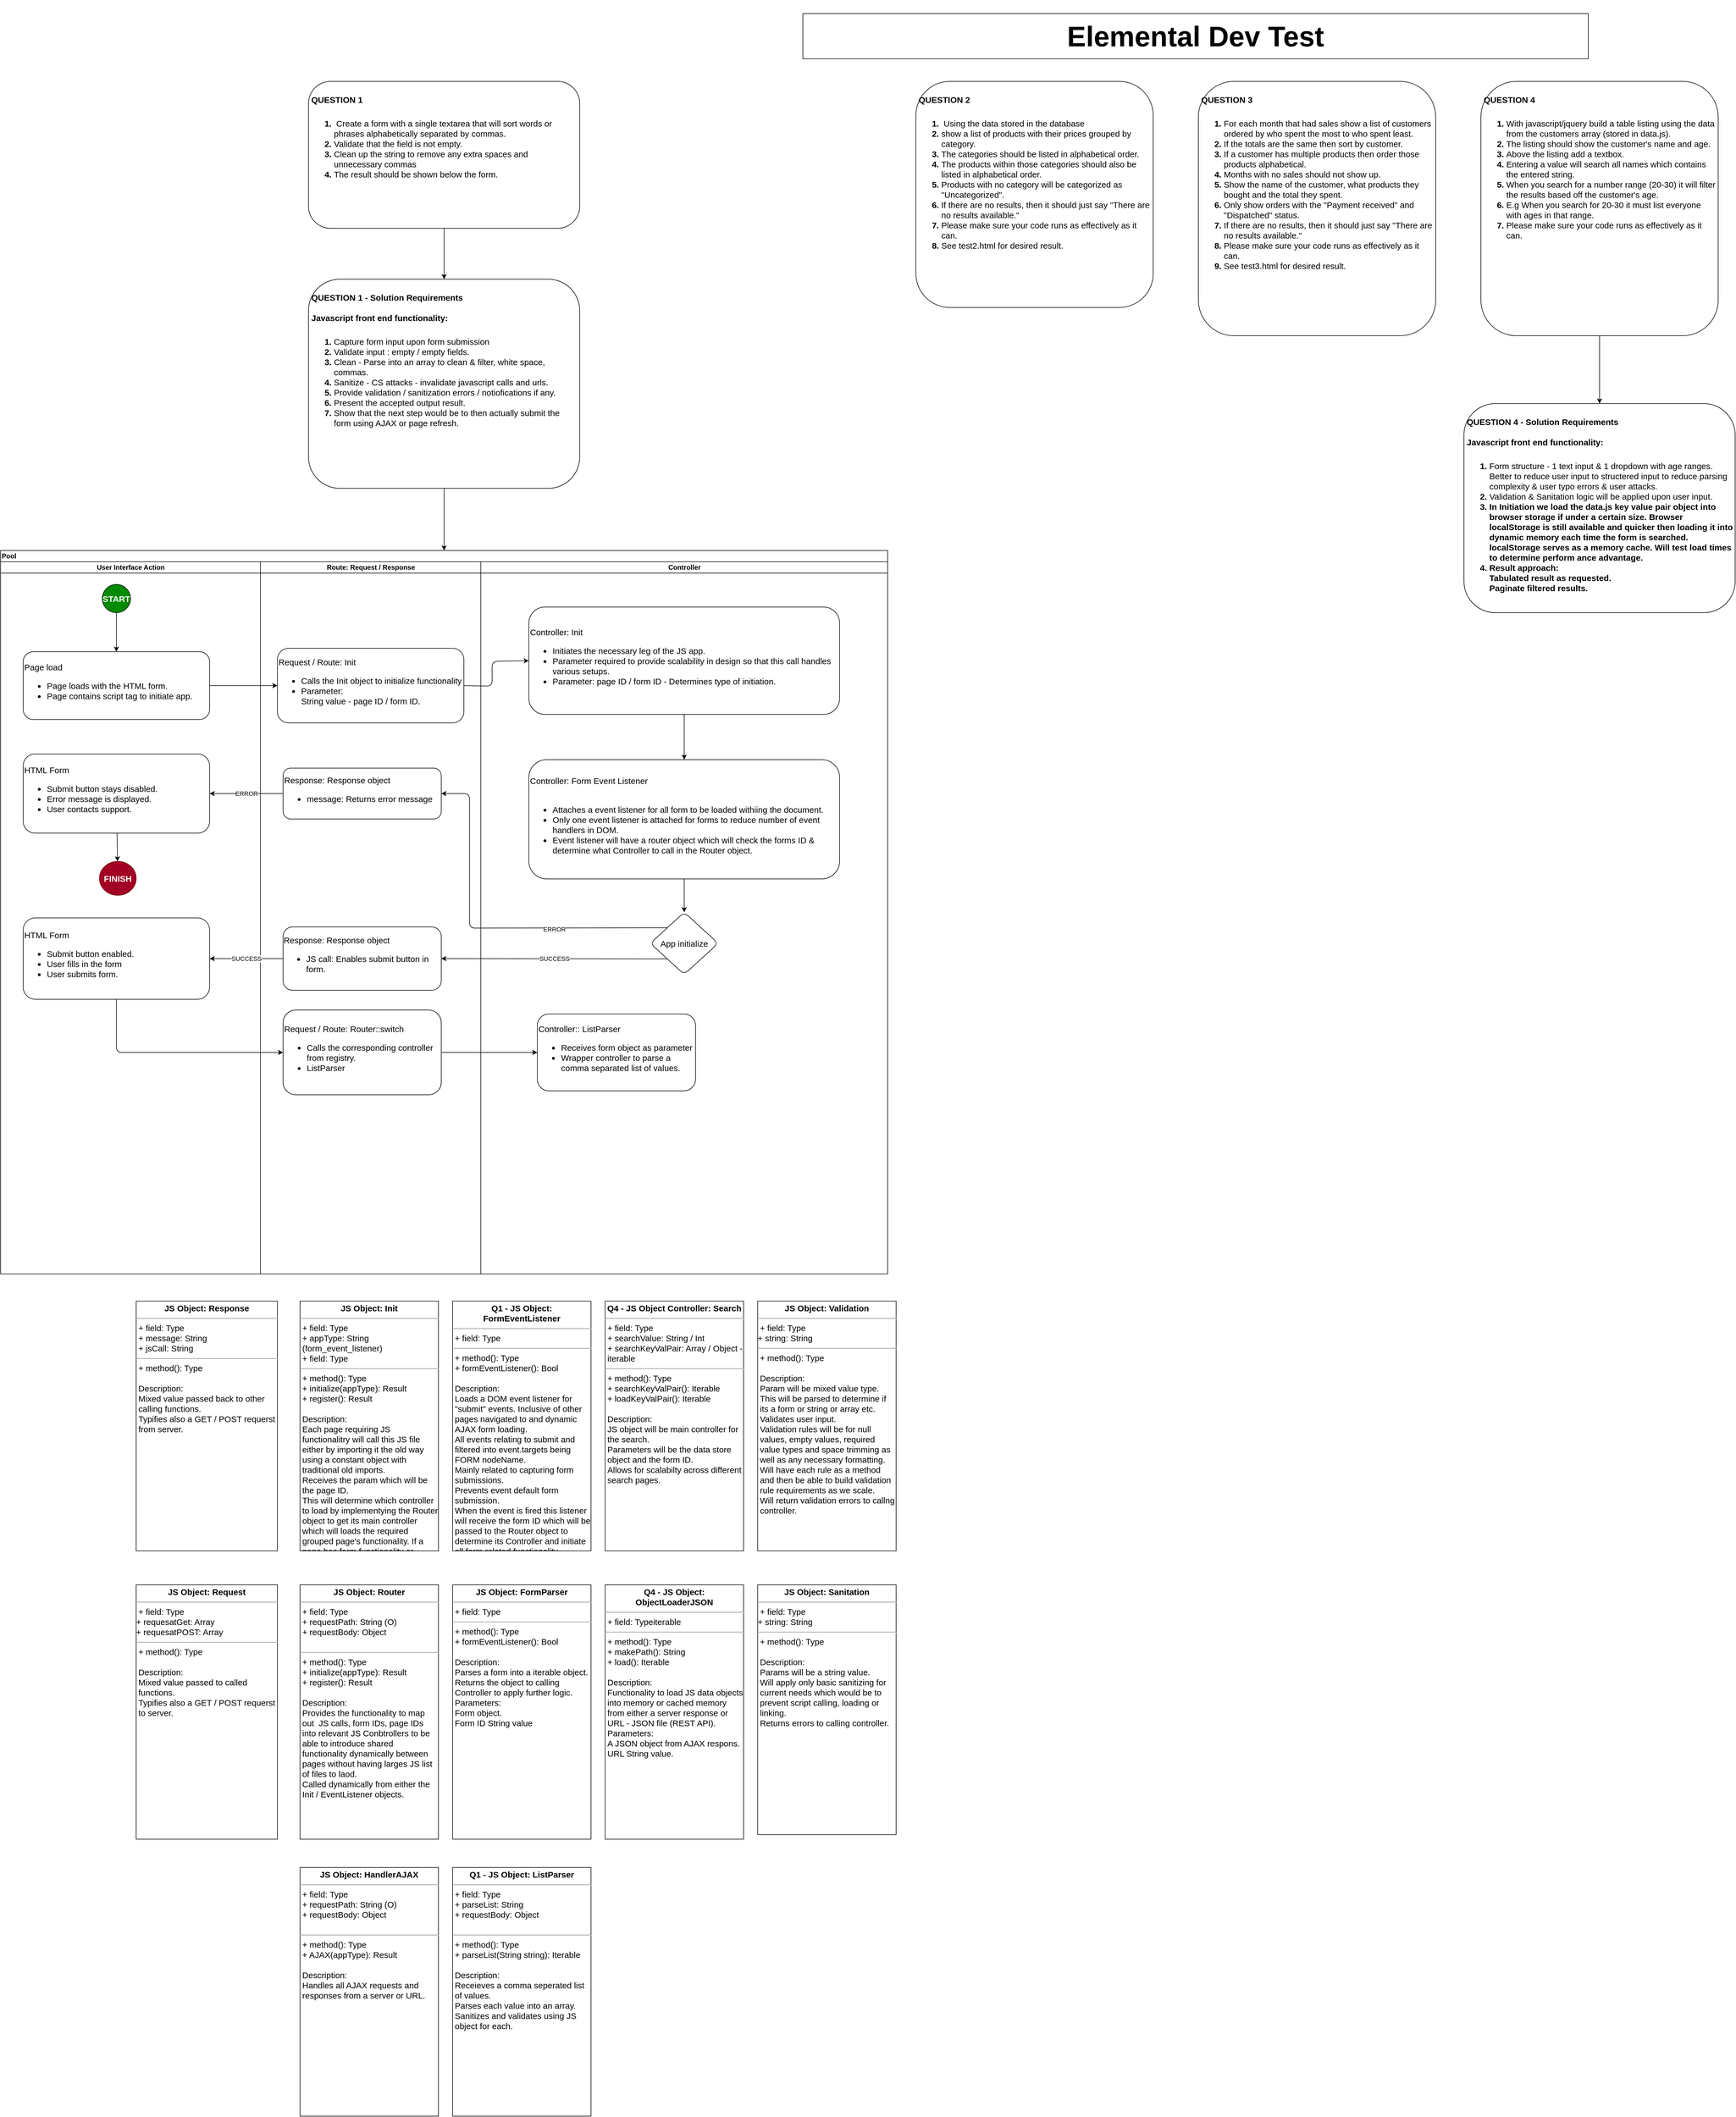 <mxfile>
    <diagram id="UN2sgL8hX5gglXzgyNVK" name="Page-1">
        <mxGraphModel dx="3354" dy="835" grid="1" gridSize="10" guides="1" tooltips="1" connect="1" arrows="1" fold="1" page="1" pageScale="1" pageWidth="827" pageHeight="1169" math="0" shadow="0">
            <root>
                <mxCell id="0"/>
                <mxCell id="1" parent="0"/>
                <mxCell id="2" value="&lt;h1&gt;Elemental Dev Test&lt;/h1&gt;" style="text;html=1;strokeColor=default;fillColor=none;align=center;verticalAlign=middle;whiteSpace=wrap;rounded=0;fontStyle=1;fontSize=25;" parent="1" vertex="1">
                    <mxGeometry x="320" y="40" width="1390" height="80" as="geometry"/>
                </mxCell>
                <mxCell id="13" value="" style="edgeStyle=none;html=1;fontSize=15;strokeColor=default;" parent="1" source="3" target="12" edge="1">
                    <mxGeometry relative="1" as="geometry"/>
                </mxCell>
                <mxCell id="3" value="&lt;h1 style=&quot;&quot;&gt;&lt;font style=&quot;font-size: 15px;&quot;&gt;QUESTION 1&lt;/font&gt;&lt;/h1&gt;&lt;h1 style=&quot;&quot;&gt;&lt;ol style=&quot;font-size: 15px;&quot;&gt;&lt;li&gt;&lt;font style=&quot;font-size: 15px; font-weight: normal;&quot;&gt;&amp;nbsp;Create a form with a single textarea that will sort words or phrases alphabetically separated by commas.&lt;/font&gt;&lt;/li&gt;&lt;li&gt;&lt;span style=&quot;font-weight: normal;&quot;&gt;Validate that the field is not empty.&lt;/span&gt;&lt;/li&gt;&lt;li&gt;&lt;span style=&quot;font-weight: normal;&quot;&gt;Clean up the string to remove any extra spaces and unnecessary commas&lt;/span&gt;&lt;/li&gt;&lt;li&gt;&lt;span style=&quot;font-weight: normal;&quot;&gt;The result should be shown below the form.&lt;/span&gt;&lt;/li&gt;&lt;/ol&gt;&lt;/h1&gt;" style="text;html=1;strokeColor=default;fillColor=none;spacing=5;spacingTop=-20;whiteSpace=wrap;overflow=hidden;rounded=1;fontSize=15;fontStyle=1" parent="1" vertex="1">
                    <mxGeometry x="-555" y="160" width="480" height="260" as="geometry"/>
                </mxCell>
                <mxCell id="4" value="&lt;h1 style=&quot;&quot;&gt;&lt;font style=&quot;font-size: 15px;&quot;&gt;QUESTION 2&lt;/font&gt;&lt;/h1&gt;&lt;h1 style=&quot;&quot;&gt;&lt;ol style=&quot;font-size: 15px;&quot;&gt;&lt;li style=&quot;&quot;&gt;&lt;font style=&quot;font-size: 15px; font-weight: normal;&quot;&gt;&amp;nbsp;Using the data stored in the database&lt;/font&gt;&lt;/li&gt;&lt;li style=&quot;&quot;&gt;&lt;font style=&quot;font-size: 15px; font-weight: normal;&quot;&gt;show a list of products with their prices grouped by category.&lt;/font&gt;&lt;/li&gt;&lt;li style=&quot;&quot;&gt;&lt;font style=&quot;font-size: 15px; font-weight: normal;&quot;&gt;The categories should be listed in alphabetical order.&lt;/font&gt;&lt;/li&gt;&lt;li style=&quot;&quot;&gt;&lt;font style=&quot;font-size: 15px; font-weight: normal;&quot;&gt;The products within those categories should also be listed in alphabetical order.&lt;/font&gt;&lt;/li&gt;&lt;li style=&quot;&quot;&gt;&lt;font style=&quot;font-size: 15px; font-weight: normal;&quot;&gt;Products with no category will be categorized as &quot;Uncategorized&quot;.&lt;/font&gt;&lt;/li&gt;&lt;li style=&quot;&quot;&gt;&lt;font style=&quot;font-size: 15px; font-weight: normal;&quot;&gt;If there are no results, then it should just say &quot;There are no results available.&quot;&lt;/font&gt;&lt;/li&gt;&lt;li style=&quot;&quot;&gt;&lt;font style=&quot;font-size: 15px; font-weight: normal;&quot;&gt;Please make sure your code runs as effectively as it can.&lt;/font&gt;&lt;/li&gt;&lt;li style=&quot;&quot;&gt;&lt;span style=&quot;font-weight: normal;&quot;&gt;See test2.html for desired result.&lt;/span&gt;&lt;/li&gt;&lt;/ol&gt;&lt;/h1&gt;" style="text;html=1;strokeColor=default;fillColor=none;spacing=5;spacingTop=-20;whiteSpace=wrap;overflow=hidden;rounded=1;fontSize=15;fontStyle=1" parent="1" vertex="1">
                    <mxGeometry x="520" y="160" width="420" height="400" as="geometry"/>
                </mxCell>
                <mxCell id="6" value="&lt;h1 style=&quot;&quot;&gt;&lt;font style=&quot;font-size: 15px;&quot;&gt;QUESTION 3&lt;/font&gt;&lt;/h1&gt;&lt;h1 style=&quot;&quot;&gt;&lt;ol style=&quot;font-size: 15px;&quot;&gt;&lt;li style=&quot;&quot;&gt;&lt;font style=&quot;font-size: 15px; font-weight: normal;&quot;&gt;For each month that had sales show a list of customers ordered by who spent the most to who spent least.&lt;/font&gt;&lt;/li&gt;&lt;li style=&quot;&quot;&gt;&lt;span style=&quot;font-weight: normal;&quot;&gt;If the totals are the same then sort by customer.&lt;/span&gt;&lt;/li&gt;&lt;li style=&quot;&quot;&gt;&lt;span style=&quot;font-weight: normal; background-color: initial;&quot;&gt;If a customer has multiple products then order those products alphabetical.&lt;/span&gt;&lt;br&gt;&lt;/li&gt;&lt;li style=&quot;&quot;&gt;&lt;font style=&quot;font-size: 15px; font-weight: normal;&quot;&gt;Months with no sales should not show up.&lt;/font&gt;&lt;/li&gt;&lt;li style=&quot;&quot;&gt;&lt;font style=&quot;font-size: 15px; font-weight: normal;&quot;&gt;Show the name of the customer, what products they bought and the total they spent.&lt;/font&gt;&lt;/li&gt;&lt;li style=&quot;&quot;&gt;&lt;font style=&quot;font-size: 15px; font-weight: normal;&quot;&gt;Only show orders with the &quot;Payment received&quot; and &quot;Dispatched&quot; status.&lt;/font&gt;&lt;/li&gt;&lt;li style=&quot;&quot;&gt;&lt;font style=&quot;font-size: 15px; font-weight: normal;&quot;&gt;If there are no results, then it should just say &quot;There are no results available.&quot;&lt;/font&gt;&lt;/li&gt;&lt;li style=&quot;&quot;&gt;&lt;span style=&quot;font-weight: normal;&quot;&gt;&lt;span style=&quot;background-color: initial;&quot;&gt;Please make sure your code runs as effectively as it can.&lt;/span&gt;&lt;br&gt;&lt;/span&gt;&lt;/li&gt;&lt;li style=&quot;&quot;&gt;&lt;span style=&quot;background-color: initial; font-weight: normal;&quot;&gt;See test3.html for desired result.&lt;/span&gt;&lt;br&gt;&lt;/li&gt;&lt;/ol&gt;&lt;/h1&gt;" style="text;html=1;strokeColor=default;fillColor=none;spacing=5;spacingTop=-20;whiteSpace=wrap;overflow=hidden;rounded=1;fontSize=15;fontStyle=1" parent="1" vertex="1">
                    <mxGeometry x="1020" y="160" width="420" height="450" as="geometry"/>
                </mxCell>
                <mxCell id="95" style="edgeStyle=none;html=1;exitX=0.5;exitY=1;exitDx=0;exitDy=0;entryX=0.5;entryY=0;entryDx=0;entryDy=0;" edge="1" parent="1" source="8" target="94">
                    <mxGeometry relative="1" as="geometry"/>
                </mxCell>
                <mxCell id="8" value="&lt;h1 style=&quot;&quot;&gt;&lt;font style=&quot;font-size: 15px;&quot;&gt;QUESTION 4&lt;/font&gt;&lt;/h1&gt;&lt;h1 style=&quot;&quot;&gt;&lt;ol style=&quot;font-size: 15px;&quot;&gt;&lt;li style=&quot;&quot;&gt;&lt;font style=&quot;font-size: 15px; font-weight: normal;&quot;&gt;With javascript/jquery build a table listing using the data from the customers array (stored in data.js).&lt;/font&gt;&lt;/li&gt;&lt;li style=&quot;&quot;&gt;&lt;span style=&quot;font-weight: normal;&quot;&gt;&lt;span style=&quot;background-color: initial;&quot;&gt;The listing should show the customer's name and age.&lt;/span&gt;&lt;br&gt;&lt;/span&gt;&lt;/li&gt;&lt;li style=&quot;&quot;&gt;&lt;font style=&quot;font-size: 15px; font-weight: normal;&quot;&gt;Above the listing add a textbox.&lt;/font&gt;&lt;/li&gt;&lt;li style=&quot;&quot;&gt;&lt;font style=&quot;font-size: 15px; font-weight: normal;&quot;&gt;Entering a value will search all names which contains the entered string.&lt;/font&gt;&lt;/li&gt;&lt;li style=&quot;&quot;&gt;&lt;font style=&quot;font-size: 15px; font-weight: normal;&quot;&gt;When you search for a number range (20-30) it will filter the results based off the customer's age.&lt;/font&gt;&lt;/li&gt;&lt;li style=&quot;&quot;&gt;&lt;font style=&quot;font-size: 15px; font-weight: normal;&quot;&gt;E.g When you search for 20-30 it must list everyone with ages in that range.&lt;/font&gt;&lt;/li&gt;&lt;li style=&quot;&quot;&gt;&lt;font style=&quot;font-size: 15px; font-weight: normal;&quot;&gt;Please make sure your code runs as effectively as it can.&lt;/font&gt;&lt;/li&gt;&lt;/ol&gt;&lt;/h1&gt;" style="text;html=1;strokeColor=default;fillColor=none;spacing=5;spacingTop=-20;whiteSpace=wrap;overflow=hidden;rounded=1;fontSize=15;fontStyle=0" parent="1" vertex="1">
                    <mxGeometry x="1520" y="160" width="420" height="450" as="geometry"/>
                </mxCell>
                <mxCell id="75" style="edgeStyle=none;html=1;exitX=0.5;exitY=1;exitDx=0;exitDy=0;entryX=0.5;entryY=0;entryDx=0;entryDy=0;" parent="1" source="12" target="17" edge="1">
                    <mxGeometry relative="1" as="geometry"/>
                </mxCell>
                <mxCell id="12" value="&lt;h1 style=&quot;&quot;&gt;&lt;font style=&quot;&quot;&gt;&lt;span style=&quot;font-size: 15px;&quot;&gt;QUESTION 1 - Solution Requirements&lt;br&gt;&lt;/span&gt;&lt;/font&gt;&lt;font style=&quot;font-size: 15px;&quot;&gt;Javascript front end functionality:&lt;/font&gt;&lt;/h1&gt;&lt;h1 style=&quot;&quot;&gt;&lt;ol style=&quot;font-size: 15px;&quot;&gt;&lt;li&gt;&lt;font style=&quot;font-size: 15px; font-weight: normal;&quot;&gt;Capture form input upon form submission&lt;/font&gt;&lt;/li&gt;&lt;li style=&quot;font-size: 15px;&quot;&gt;&lt;span style=&quot;font-weight: normal;&quot;&gt;Validate input : empty / empty fields.&lt;br&gt;&lt;/span&gt;&lt;/li&gt;&lt;li style=&quot;font-size: 15px;&quot;&gt;&lt;span style=&quot;font-weight: normal;&quot;&gt;Clean - Parse into an array to clean &amp;amp; filter, white space, commas.&lt;/span&gt;&lt;/li&gt;&lt;li style=&quot;font-size: 15px;&quot;&gt;&lt;span style=&quot;font-weight: normal;&quot;&gt;Sanitize - CS attacks - invalidate javascript calls and urls.&lt;/span&gt;&lt;/li&gt;&lt;li style=&quot;font-size: 15px;&quot;&gt;&lt;span style=&quot;font-weight: normal;&quot;&gt;Provide validation / sanitization errors / notiofications if any.&lt;br&gt;&lt;/span&gt;&lt;/li&gt;&lt;li style=&quot;font-size: 15px;&quot;&gt;&lt;span style=&quot;font-weight: normal;&quot;&gt;Present the accepted output result.&lt;/span&gt;&lt;/li&gt;&lt;li style=&quot;font-size: 15px;&quot;&gt;&lt;span style=&quot;font-weight: normal;&quot;&gt;Show that the next step would be to then actually submit the form using AJAX or page refresh.&lt;/span&gt;&lt;/li&gt;&lt;/ol&gt;&lt;/h1&gt;" style="text;html=1;strokeColor=default;fillColor=none;spacing=5;spacingTop=-20;whiteSpace=wrap;overflow=hidden;rounded=1;fontSize=15;fontStyle=1" parent="1" vertex="1">
                    <mxGeometry x="-555" y="510" width="480" height="370" as="geometry"/>
                </mxCell>
                <mxCell id="17" value="Pool" style="swimlane;childLayout=stackLayout;resizeParent=1;resizeParentMax=0;startSize=20;html=1;align=left;" parent="1" vertex="1">
                    <mxGeometry x="-1100" y="990" width="1570" height="1280" as="geometry"/>
                </mxCell>
                <mxCell id="18" value="User Interface Action" style="swimlane;startSize=20;html=1;" parent="17" vertex="1">
                    <mxGeometry y="20" width="460" height="1260" as="geometry"/>
                </mxCell>
                <mxCell id="14" value="START" style="ellipse;whiteSpace=wrap;html=1;aspect=fixed;fontSize=15;fillColor=#008a00;fontColor=#ffffff;strokeColor=default;fontStyle=1" parent="18" vertex="1">
                    <mxGeometry x="180" y="40" width="50" height="50" as="geometry"/>
                </mxCell>
                <mxCell id="15" value="Page load&lt;br&gt;&lt;ul&gt;&lt;li&gt;Page loads with the HTML form.&lt;/li&gt;&lt;li&gt;Page contains script tag to initiate app.&lt;/li&gt;&lt;/ul&gt;" style="rounded=1;whiteSpace=wrap;html=1;fontSize=15;strokeColor=default;align=left;" parent="18" vertex="1">
                    <mxGeometry x="40" y="159" width="330" height="120" as="geometry"/>
                </mxCell>
                <mxCell id="16" style="edgeStyle=none;html=1;exitX=0.5;exitY=1;exitDx=0;exitDy=0;entryX=0.5;entryY=0;entryDx=0;entryDy=0;fontSize=15;strokeColor=default;" parent="18" source="14" target="15" edge="1">
                    <mxGeometry relative="1" as="geometry"/>
                </mxCell>
                <mxCell id="31" value="HTML Form&lt;br&gt;&lt;ul&gt;&lt;li&gt;Submit button enabled.&lt;/li&gt;&lt;li&gt;User fills in the form&lt;/li&gt;&lt;li&gt;User submits form.&lt;/li&gt;&lt;/ul&gt;" style="rounded=1;whiteSpace=wrap;html=1;fontSize=15;strokeColor=default;align=left;" parent="18" vertex="1">
                    <mxGeometry x="40" y="630" width="330" height="144" as="geometry"/>
                </mxCell>
                <mxCell id="46" value="" style="edgeStyle=none;html=1;" parent="18" source="42" target="45" edge="1">
                    <mxGeometry relative="1" as="geometry"/>
                </mxCell>
                <mxCell id="42" value="HTML Form&lt;br&gt;&lt;ul&gt;&lt;li&gt;Submit button stays disabled.&lt;/li&gt;&lt;li&gt;Error message is displayed.&lt;/li&gt;&lt;li&gt;User contacts support.&lt;/li&gt;&lt;/ul&gt;" style="rounded=1;whiteSpace=wrap;html=1;fontSize=15;strokeColor=default;align=left;" parent="18" vertex="1">
                    <mxGeometry x="40" y="340" width="330" height="140" as="geometry"/>
                </mxCell>
                <mxCell id="45" value="FINISH" style="ellipse;whiteSpace=wrap;html=1;fontSize=15;align=center;rounded=1;fillColor=#a20025;fontColor=#ffffff;strokeColor=#6F0000;fontStyle=1" parent="18" vertex="1">
                    <mxGeometry x="175" y="530" width="65" height="60" as="geometry"/>
                </mxCell>
                <mxCell id="19" value="Route: Request /&amp;nbsp;Response" style="swimlane;startSize=20;html=1;" parent="17" vertex="1">
                    <mxGeometry x="460" y="20" width="390" height="1260" as="geometry"/>
                </mxCell>
                <mxCell id="27" value="&lt;span style=&quot;text-align: center;&quot;&gt;&lt;font style=&quot;font-size: 15px;&quot;&gt;Request / Route&lt;/font&gt;&lt;/span&gt;: Init&lt;br&gt;&lt;ul&gt;&lt;li&gt;Calls the Init object to initialize functionality&lt;/li&gt;&lt;li&gt;Parameter: &lt;br&gt;String value - page ID / form ID.&lt;/li&gt;&lt;/ul&gt;" style="rounded=1;whiteSpace=wrap;html=1;fontSize=15;strokeColor=default;align=left;" parent="19" vertex="1">
                    <mxGeometry x="30" y="153" width="330" height="132" as="geometry"/>
                </mxCell>
                <mxCell id="35" value="&lt;div style=&quot;text-align: left;&quot;&gt;&lt;span style=&quot;background-color: initial;&quot;&gt;Response:&amp;nbsp;&lt;/span&gt;Response&lt;span style=&quot;background-color: initial;&quot;&gt;&amp;nbsp;object&lt;/span&gt;&lt;/div&gt;&lt;div style=&quot;text-align: left;&quot;&gt;&lt;ul&gt;&lt;li&gt;&lt;span style=&quot;background-color: initial;&quot;&gt;JS call:&amp;nbsp;&lt;/span&gt;&lt;span style=&quot;text-align: center;&quot;&gt;Enables submit button in form.&lt;/span&gt;&lt;/li&gt;&lt;/ul&gt;&lt;/div&gt;" style="whiteSpace=wrap;html=1;fontSize=15;rounded=1;" parent="19" vertex="1">
                    <mxGeometry x="40" y="646" width="280" height="112" as="geometry"/>
                </mxCell>
                <mxCell id="37" value="Response: Response&lt;span style=&quot;background-color: initial;&quot;&gt;&amp;nbsp;object&lt;/span&gt;&lt;br&gt;&lt;div style=&quot;&quot;&gt;&lt;ul&gt;&lt;li style=&quot;&quot;&gt;&lt;span style=&quot;background-color: initial;&quot;&gt;message: Returns error message&lt;/span&gt;&lt;/li&gt;&lt;/ul&gt;&lt;/div&gt;" style="whiteSpace=wrap;html=1;fontSize=15;rounded=1;align=left;" parent="19" vertex="1">
                    <mxGeometry x="40" y="365" width="280" height="90" as="geometry"/>
                </mxCell>
                <mxCell id="57" value="&lt;span style=&quot;text-align: center;&quot;&gt;Request / Route:&amp;nbsp;&lt;/span&gt;Router::switch&lt;br&gt;&lt;ul&gt;&lt;li&gt;Calls the corresponding controller from registry.&lt;/li&gt;&lt;li&gt;ListParser&amp;nbsp;&lt;/li&gt;&lt;/ul&gt;" style="whiteSpace=wrap;html=1;fontSize=15;rounded=1;align=left;" parent="19" vertex="1">
                    <mxGeometry x="40" y="793" width="280" height="150" as="geometry"/>
                </mxCell>
                <mxCell id="20" value="Controller" style="swimlane;startSize=20;html=1;" parent="17" vertex="1">
                    <mxGeometry x="850" y="20" width="720" height="1260" as="geometry"/>
                </mxCell>
                <mxCell id="76" style="edgeStyle=none;html=1;exitX=0.5;exitY=1;exitDx=0;exitDy=0;entryX=0.5;entryY=0;entryDx=0;entryDy=0;fontSize=12;" parent="20" source="29" target="33" edge="1">
                    <mxGeometry relative="1" as="geometry"/>
                </mxCell>
                <mxCell id="29" value="Controller: Form Event Listener&lt;br&gt;&lt;br&gt;&lt;ul&gt;&lt;li&gt;Attaches a event listener for all form to be loaded withiing the document.&lt;br&gt;&lt;/li&gt;&lt;li&gt;Only one event listener is attached for forms to reduce number of event handlers in DOM.&lt;/li&gt;&lt;li&gt;Event listener will have a router object which will check the forms ID &amp;amp; determine what Controller to call in the Router object.&lt;/li&gt;&lt;/ul&gt;" style="rounded=1;whiteSpace=wrap;html=1;fontSize=15;strokeColor=default;align=left;" parent="20" vertex="1">
                    <mxGeometry x="85" y="350" width="550" height="211" as="geometry"/>
                </mxCell>
                <mxCell id="33" value="App initialize" style="rhombus;whiteSpace=wrap;html=1;fontSize=15;align=center;rounded=1;" parent="20" vertex="1">
                    <mxGeometry x="300" y="620" width="120" height="110" as="geometry"/>
                </mxCell>
                <mxCell id="61" value="Controller:: ListParser&lt;br&gt;&lt;ul&gt;&lt;li&gt;Receives form object as parameter&lt;/li&gt;&lt;li&gt;Wrapper controller to parse a comma separated list of values.&lt;/li&gt;&lt;/ul&gt;" style="whiteSpace=wrap;html=1;fontSize=15;rounded=1;align=left;" parent="20" vertex="1">
                    <mxGeometry x="100" y="800" width="280" height="136" as="geometry"/>
                </mxCell>
                <mxCell id="83" style="edgeStyle=none;html=1;exitX=0.5;exitY=1;exitDx=0;exitDy=0;entryX=0.5;entryY=0;entryDx=0;entryDy=0;fontSize=12;" parent="20" source="77" target="29" edge="1">
                    <mxGeometry relative="1" as="geometry"/>
                </mxCell>
                <mxCell id="77" value="Controller: Init&lt;br&gt;&lt;ul&gt;&lt;li&gt;Initiates the necessary leg of the JS app.&lt;/li&gt;&lt;li&gt;Parameter required to provide scalability in design so that this call handles various setups.&lt;br&gt;&lt;/li&gt;&lt;li&gt;Parameter: page ID / form ID - Determines type of initiation.&lt;/li&gt;&lt;/ul&gt;" style="rounded=1;whiteSpace=wrap;html=1;fontSize=15;strokeColor=default;align=left;" parent="20" vertex="1">
                    <mxGeometry x="85" y="80" width="550" height="190" as="geometry"/>
                </mxCell>
                <mxCell id="28" value="" style="edgeStyle=none;html=1;" parent="17" source="15" target="27" edge="1">
                    <mxGeometry relative="1" as="geometry"/>
                </mxCell>
                <mxCell id="36" value="SUCCESS" style="edgeStyle=none;html=1;entryX=1;entryY=0.5;entryDx=0;entryDy=0;exitX=0;exitY=1;exitDx=0;exitDy=0;" parent="17" source="33" target="35" edge="1">
                    <mxGeometry relative="1" as="geometry">
                        <mxPoint x="970" y="570" as="sourcePoint"/>
                    </mxGeometry>
                </mxCell>
                <mxCell id="38" value="ERROR" style="edgeStyle=none;html=1;exitX=0;exitY=0;exitDx=0;exitDy=0;entryX=1;entryY=0.5;entryDx=0;entryDy=0;" parent="17" source="33" target="37" edge="1">
                    <mxGeometry x="-0.373" y="2" relative="1" as="geometry">
                        <Array as="points">
                            <mxPoint x="830" y="668"/>
                            <mxPoint x="830" y="430"/>
                        </Array>
                        <mxPoint as="offset"/>
                    </mxGeometry>
                </mxCell>
                <mxCell id="55" value="ERROR" style="edgeStyle=none;html=1;exitX=0;exitY=0.5;exitDx=0;exitDy=0;entryX=1;entryY=0.5;entryDx=0;entryDy=0;" parent="17" source="37" target="42" edge="1">
                    <mxGeometry relative="1" as="geometry">
                        <mxPoint x="640" y="557.5" as="sourcePoint"/>
                        <mxPoint x="390" y="540" as="targetPoint"/>
                    </mxGeometry>
                </mxCell>
                <mxCell id="56" value="SUCCESS" style="edgeStyle=none;html=1;entryX=1;entryY=0.5;entryDx=0;entryDy=0;exitX=0;exitY=0.5;exitDx=0;exitDy=0;" parent="17" source="35" target="31" edge="1">
                    <mxGeometry relative="1" as="geometry">
                        <mxPoint x="650" y="482.5" as="sourcePoint"/>
                        <mxPoint x="400" y="640" as="targetPoint"/>
                    </mxGeometry>
                </mxCell>
                <mxCell id="58" style="edgeStyle=none;html=1;exitX=0.5;exitY=1;exitDx=0;exitDy=0;entryX=0;entryY=0.5;entryDx=0;entryDy=0;" parent="17" source="31" target="57" edge="1">
                    <mxGeometry relative="1" as="geometry">
                        <Array as="points">
                            <mxPoint x="205" y="888"/>
                        </Array>
                    </mxGeometry>
                </mxCell>
                <mxCell id="62" style="edgeStyle=none;html=1;exitX=1;exitY=0.5;exitDx=0;exitDy=0;entryX=0;entryY=0.5;entryDx=0;entryDy=0;" parent="17" source="57" target="61" edge="1">
                    <mxGeometry relative="1" as="geometry"/>
                </mxCell>
                <mxCell id="84" style="edgeStyle=none;html=1;exitX=1;exitY=0.5;exitDx=0;exitDy=0;entryX=0;entryY=0.5;entryDx=0;entryDy=0;fontSize=12;" parent="17" source="27" target="77" edge="1">
                    <mxGeometry relative="1" as="geometry">
                        <Array as="points">
                            <mxPoint x="870" y="240"/>
                            <mxPoint x="870" y="196"/>
                        </Array>
                    </mxGeometry>
                </mxCell>
                <mxCell id="73" value="&lt;p style=&quot;margin: 4px 0px 0px; text-align: center; font-size: 15px;&quot;&gt;&lt;b style=&quot;font-size: 15px;&quot;&gt;JS Object: Init&lt;/b&gt;&lt;/p&gt;&lt;hr style=&quot;font-size: 15px;&quot;&gt;&lt;p style=&quot;margin: 0px 0px 0px 4px; font-size: 15px;&quot;&gt;+ field: Type&lt;/p&gt;&lt;p style=&quot;margin: 0px 0px 0px 4px; font-size: 15px;&quot;&gt;+ appType: String (form_event_listener)&lt;br style=&quot;font-size: 15px;&quot;&gt;&lt;/p&gt;&lt;p style=&quot;margin: 0px 0px 0px 4px; font-size: 15px;&quot;&gt;+ field: Type&lt;br style=&quot;font-size: 15px;&quot;&gt;&lt;/p&gt;&lt;hr style=&quot;font-size: 15px;&quot;&gt;&lt;p style=&quot;margin: 0px 0px 0px 4px; font-size: 15px;&quot;&gt;+ method(): Type&lt;/p&gt;&lt;p style=&quot;margin: 0px 0px 0px 4px; font-size: 15px;&quot;&gt;+ initialize(appType): Result&lt;br style=&quot;font-size: 15px;&quot;&gt;&lt;/p&gt;&lt;p style=&quot;margin: 0px 0px 0px 4px; font-size: 15px;&quot;&gt;+ register(): Result&lt;/p&gt;&lt;p style=&quot;margin: 0px 0px 0px 4px; font-size: 15px;&quot;&gt;&lt;br style=&quot;font-size: 15px;&quot;&gt;&lt;/p&gt;&lt;p style=&quot;margin: 0px 0px 0px 4px; font-size: 15px;&quot;&gt;Description:&lt;/p&gt;&lt;p style=&quot;margin: 0px 0px 0px 4px; font-size: 15px;&quot;&gt;Each page requiring JS functionalitry will call this JS file either by importing it the old way using a constant object with traditional old imports.&lt;br style=&quot;font-size: 15px;&quot;&gt;Receives the param which will be the page ID.&lt;br style=&quot;font-size: 15px;&quot;&gt;This will determine which controller to load by implementying the Router object to get its main controller which will loads the required grouped page's functionality. If a page has form functionality or dynamic link building requirements for complex menus.&lt;/p&gt;" style="verticalAlign=top;align=left;overflow=fill;fontSize=15;fontFamily=Helvetica;html=1;whiteSpace=wrap;" parent="1" vertex="1">
                    <mxGeometry x="-570" y="2318" width="245" height="442" as="geometry"/>
                </mxCell>
                <mxCell id="74" value="&lt;p style=&quot;margin: 4px 0px 0px; text-align: center; font-size: 15px;&quot;&gt;&lt;b style=&quot;font-size: 15px;&quot;&gt;JS Object: Response&lt;/b&gt;&lt;/p&gt;&lt;hr style=&quot;font-size: 15px;&quot;&gt;&lt;p style=&quot;margin: 0px 0px 0px 4px; font-size: 15px;&quot;&gt;+ field: Type&lt;/p&gt;&lt;p style=&quot;margin: 0px 0px 0px 4px; font-size: 15px;&quot;&gt;+ message: String&lt;br style=&quot;font-size: 15px;&quot;&gt;&lt;/p&gt;&lt;p style=&quot;margin: 0px 0px 0px 4px; font-size: 15px;&quot;&gt;+ jsCall: String&lt;br style=&quot;font-size: 15px;&quot;&gt;&lt;/p&gt;&lt;hr style=&quot;font-size: 15px;&quot;&gt;&lt;p style=&quot;margin: 0px 0px 0px 4px; font-size: 15px;&quot;&gt;+ method(): Type&lt;/p&gt;&lt;p style=&quot;margin: 0px 0px 0px 4px; font-size: 15px;&quot;&gt;&lt;br style=&quot;font-size: 15px;&quot;&gt;&lt;/p&gt;&lt;p style=&quot;margin: 0px 0px 0px 4px; font-size: 15px;&quot;&gt;Description:&lt;/p&gt;&lt;p style=&quot;margin: 0px 0px 0px 4px; font-size: 15px;&quot;&gt;Mixed value passed back to other calling functions.&lt;/p&gt;&lt;p style=&quot;margin: 0px 0px 0px 4px; font-size: 15px;&quot;&gt;Typifies also a GET / POST requerst from server.&lt;br style=&quot;font-size: 15px;&quot;&gt;&lt;/p&gt;" style="verticalAlign=top;align=left;overflow=fill;fontSize=15;fontFamily=Helvetica;html=1;whiteSpace=wrap;" parent="1" vertex="1">
                    <mxGeometry x="-860" y="2318" width="250" height="442" as="geometry"/>
                </mxCell>
                <mxCell id="85" value="&lt;p style=&quot;margin: 4px 0px 0px; text-align: center; font-size: 15px;&quot;&gt;&lt;b style=&quot;font-size: 15px;&quot;&gt;Q1 - JS Object: FormEventListener&lt;/b&gt;&lt;/p&gt;&lt;hr style=&quot;font-size: 15px;&quot;&gt;&lt;p style=&quot;margin: 0px 0px 0px 4px; font-size: 15px;&quot;&gt;+ field: Type&lt;/p&gt;&lt;hr style=&quot;font-size: 15px;&quot;&gt;&lt;p style=&quot;margin: 0px 0px 0px 4px; font-size: 15px;&quot;&gt;+ method(): Type&lt;/p&gt;&lt;p style=&quot;margin: 0px 0px 0px 4px; font-size: 15px;&quot;&gt;+ formEventListener(): Bool&lt;br style=&quot;font-size: 15px;&quot;&gt;&lt;/p&gt;&lt;p style=&quot;margin: 0px 0px 0px 4px; font-size: 15px;&quot;&gt;&lt;br style=&quot;font-size: 15px;&quot;&gt;&lt;/p&gt;&lt;p style=&quot;margin: 0px 0px 0px 4px; font-size: 15px;&quot;&gt;Description:&lt;/p&gt;&lt;p style=&quot;margin: 0px 0px 0px 4px; font-size: 15px;&quot;&gt;Loads a DOM event listener for &quot;submit&quot; events. Inclusive of other pages navigated to and dynamic AJAX form loading.&lt;/p&gt;&lt;p style=&quot;margin: 0px 0px 0px 4px; font-size: 15px;&quot;&gt;All events relating to submit and filtered into event.targets being FORM nodeName.&lt;/p&gt;&lt;p style=&quot;margin: 0px 0px 0px 4px; font-size: 15px;&quot;&gt;Mainly related to capturing form submissions.&lt;/p&gt;&lt;p style=&quot;margin: 0px 0px 0px 4px; font-size: 15px;&quot;&gt;Prevents event default form submission.&lt;/p&gt;&lt;p style=&quot;margin: 0px 0px 0px 4px; font-size: 15px;&quot;&gt;When the event is fired this listener will receive the form ID which will be passed to the Router object to determine its Controller and initiate all form related functionality.&lt;/p&gt;" style="verticalAlign=top;align=left;overflow=fill;fontSize=15;fontFamily=Helvetica;html=1;whiteSpace=wrap;" vertex="1" parent="1">
                    <mxGeometry x="-300" y="2318" width="245" height="442" as="geometry"/>
                </mxCell>
                <mxCell id="86" value="&lt;p style=&quot;margin: 4px 0px 0px; text-align: center; font-size: 15px;&quot;&gt;&lt;b style=&quot;font-size: 15px;&quot;&gt;Q4 - JS Object Controller: Search&lt;/b&gt;&lt;/p&gt;&lt;hr style=&quot;font-size: 15px;&quot;&gt;&lt;p style=&quot;margin: 0px 0px 0px 4px; font-size: 15px;&quot;&gt;+ field: Type&lt;br style=&quot;font-size: 15px;&quot;&gt;&lt;/p&gt;&lt;p style=&quot;margin: 0px 0px 0px 4px; font-size: 15px;&quot;&gt;+ searchValue: String / Int&lt;br style=&quot;font-size: 15px;&quot;&gt;&lt;/p&gt;&lt;p style=&quot;margin: 0px 0px 0px 4px; font-size: 15px;&quot;&gt;+ searchKeyValPair: Array / Object - iterable&lt;br style=&quot;font-size: 15px;&quot;&gt;&lt;/p&gt;&lt;hr style=&quot;font-size: 15px;&quot;&gt;&lt;p style=&quot;margin: 0px 0px 0px 4px; font-size: 15px;&quot;&gt;+ method(): Type&lt;br style=&quot;font-size: 15px;&quot;&gt;&lt;/p&gt;&lt;p style=&quot;margin: 0px 0px 0px 4px; font-size: 15px;&quot;&gt;+ searchKeyValPair(): Iterable&lt;br style=&quot;font-size: 15px;&quot;&gt;&lt;/p&gt;&lt;p style=&quot;margin: 0px 0px 0px 4px; font-size: 15px;&quot;&gt;+ loadKeyValPair(): Iterable&lt;br style=&quot;font-size: 15px;&quot;&gt;&lt;/p&gt;&lt;p style=&quot;margin: 0px 0px 0px 4px; font-size: 15px;&quot;&gt;&lt;br style=&quot;font-size: 15px;&quot;&gt;&lt;/p&gt;&lt;p style=&quot;margin: 0px 0px 0px 4px; font-size: 15px;&quot;&gt;Description:&lt;/p&gt;&lt;p style=&quot;margin: 0px 0px 0px 4px; font-size: 15px;&quot;&gt;JS object will be main controller for the search.&lt;/p&gt;&lt;p style=&quot;margin: 0px 0px 0px 4px; font-size: 15px;&quot;&gt;Parameters will be the data store object and the form ID.&amp;nbsp;&lt;/p&gt;&lt;p style=&quot;margin: 0px 0px 0px 4px; font-size: 15px;&quot;&gt;Allows for scalabilty across different search pages.&lt;/p&gt;" style="verticalAlign=top;align=left;overflow=fill;fontSize=15;fontFamily=Helvetica;html=1;whiteSpace=wrap;" vertex="1" parent="1">
                    <mxGeometry x="-30" y="2318" width="245" height="442" as="geometry"/>
                </mxCell>
                <mxCell id="87" value="&lt;p style=&quot;margin: 4px 0px 0px; text-align: center; font-size: 15px;&quot;&gt;&lt;b style=&quot;font-size: 15px;&quot;&gt;JS Object: Validation&lt;/b&gt;&lt;/p&gt;&lt;hr style=&quot;font-size: 15px;&quot;&gt;&lt;p style=&quot;margin: 0px 0px 0px 4px; font-size: 15px;&quot;&gt;+ field: Type&lt;/p&gt;+ string: String&lt;hr style=&quot;font-size: 15px;&quot;&gt;&lt;p style=&quot;margin: 0px 0px 0px 4px; font-size: 15px;&quot;&gt;+ method(): Type&lt;br style=&quot;font-size: 15px;&quot;&gt;&lt;/p&gt;&lt;p style=&quot;margin: 0px 0px 0px 4px; font-size: 15px;&quot;&gt;&lt;br style=&quot;font-size: 15px;&quot;&gt;&lt;/p&gt;&lt;p style=&quot;margin: 0px 0px 0px 4px; font-size: 15px;&quot;&gt;Description:&lt;/p&gt;&lt;p style=&quot;margin: 0px 0px 0px 4px; font-size: 15px;&quot;&gt;Param will be mixed value type.&lt;br style=&quot;font-size: 15px;&quot;&gt;This will be parsed to determine if its a form or string or array etc.&lt;/p&gt;&lt;p style=&quot;margin: 0px 0px 0px 4px; font-size: 15px;&quot;&gt;Validates user input.&lt;br style=&quot;font-size: 15px;&quot;&gt;Validation rules will be for null values, empty values, required value types and space trimming as well as any necessary formatting.&amp;nbsp;&lt;br style=&quot;font-size: 15px;&quot;&gt;Will have each rule as a method and then be able to build validation rule requirements as we scale.&lt;/p&gt;&lt;p style=&quot;margin: 0px 0px 0px 4px; font-size: 15px;&quot;&gt;Will return validation errors to callng controller.&lt;/p&gt;" style="verticalAlign=top;align=left;overflow=fill;fontSize=15;fontFamily=Helvetica;html=1;whiteSpace=wrap;" vertex="1" parent="1">
                    <mxGeometry x="240" y="2318" width="245" height="442" as="geometry"/>
                </mxCell>
                <mxCell id="88" value="&lt;p style=&quot;margin: 4px 0px 0px; text-align: center; font-size: 15px;&quot;&gt;&lt;b style=&quot;font-size: 15px;&quot;&gt;JS Object: Sanitation&lt;/b&gt;&lt;/p&gt;&lt;hr style=&quot;font-size: 15px;&quot;&gt;&lt;p style=&quot;margin: 0px 0px 0px 4px; font-size: 15px;&quot;&gt;+ field: Type&lt;/p&gt;+ string: String&lt;hr style=&quot;font-size: 15px;&quot;&gt;&lt;p style=&quot;margin: 0px 0px 0px 4px; font-size: 15px;&quot;&gt;+ method(): Type&lt;br style=&quot;font-size: 15px;&quot;&gt;&lt;/p&gt;&lt;p style=&quot;margin: 0px 0px 0px 4px; font-size: 15px;&quot;&gt;&lt;br style=&quot;font-size: 15px;&quot;&gt;&lt;/p&gt;&lt;p style=&quot;margin: 0px 0px 0px 4px; font-size: 15px;&quot;&gt;Description:&lt;/p&gt;&lt;p style=&quot;margin: 0px 0px 0px 4px; font-size: 15px;&quot;&gt;Params will be a string value.&lt;/p&gt;&lt;p style=&quot;margin: 0px 0px 0px 4px; font-size: 15px;&quot;&gt;Will apply only basic sanitizing for current needs which would be to prevent script calling, loading or linking.&lt;/p&gt;&lt;p style=&quot;margin: 0px 0px 0px 4px; font-size: 15px;&quot;&gt;Returns errors to calling controller.&lt;/p&gt;" style="verticalAlign=top;align=left;overflow=fill;fontSize=15;fontFamily=Helvetica;html=1;whiteSpace=wrap;" vertex="1" parent="1">
                    <mxGeometry x="240" y="2820" width="245" height="442" as="geometry"/>
                </mxCell>
                <mxCell id="89" value="&lt;p style=&quot;margin: 4px 0px 0px; text-align: center; font-size: 15px;&quot;&gt;&lt;b style=&quot;font-size: 15px;&quot;&gt;JS Object: Request&lt;/b&gt;&lt;/p&gt;&lt;hr style=&quot;font-size: 15px;&quot;&gt;&lt;p style=&quot;margin: 0px 0px 0px 4px; font-size: 15px;&quot;&gt;+ field: Type&lt;/p&gt;+ requesatGet: Array&lt;br style=&quot;font-size: 15px;&quot;&gt;+ requesatPOST: Array&lt;br style=&quot;font-size: 15px;&quot;&gt;&lt;hr style=&quot;font-size: 15px;&quot;&gt;&lt;p style=&quot;margin: 0px 0px 0px 4px; font-size: 15px;&quot;&gt;+ method(): Type&lt;/p&gt;&lt;p style=&quot;margin: 0px 0px 0px 4px; font-size: 15px;&quot;&gt;&lt;br style=&quot;font-size: 15px;&quot;&gt;&lt;/p&gt;&lt;p style=&quot;margin: 0px 0px 0px 4px; font-size: 15px;&quot;&gt;Description:&lt;/p&gt;&lt;p style=&quot;margin: 0px 0px 0px 4px; font-size: 15px;&quot;&gt;Mixed value passed to called functions.&lt;/p&gt;&lt;p style=&quot;margin: 0px 0px 0px 4px; font-size: 15px;&quot;&gt;Typifies also a GET / POST requerst to server.&lt;/p&gt;" style="verticalAlign=top;align=left;overflow=fill;fontSize=15;fontFamily=Helvetica;html=1;whiteSpace=wrap;" vertex="1" parent="1">
                    <mxGeometry x="-860" y="2820" width="250" height="450" as="geometry"/>
                </mxCell>
                <mxCell id="90" value="&lt;p style=&quot;margin: 4px 0px 0px; text-align: center; font-size: 15px;&quot;&gt;&lt;b style=&quot;font-size: 15px;&quot;&gt;Q4 - JS Object: ObjectLoaderJSON&lt;/b&gt;&lt;/p&gt;&lt;hr style=&quot;font-size: 15px;&quot;&gt;&lt;p style=&quot;margin: 0px 0px 0px 4px; font-size: 15px;&quot;&gt;+ field: Type&lt;span style=&quot;background-color: initial; font-size: 15px;&quot;&gt;iterable&lt;/span&gt;&lt;/p&gt;&lt;hr style=&quot;font-size: 15px;&quot;&gt;&lt;p style=&quot;margin: 0px 0px 0px 4px; font-size: 15px;&quot;&gt;+ method(): Type&lt;br style=&quot;font-size: 15px;&quot;&gt;&lt;/p&gt;&lt;p style=&quot;margin: 0px 0px 0px 4px; font-size: 15px;&quot;&gt;+ makePath(): String&lt;br style=&quot;font-size: 15px;&quot;&gt;&lt;/p&gt;&lt;p style=&quot;margin: 0px 0px 0px 4px; font-size: 15px;&quot;&gt;+ load(): Iterable&lt;br style=&quot;font-size: 15px;&quot;&gt;&lt;/p&gt;&lt;p style=&quot;margin: 0px 0px 0px 4px; font-size: 15px;&quot;&gt;&lt;br style=&quot;font-size: 15px;&quot;&gt;&lt;/p&gt;&lt;p style=&quot;margin: 0px 0px 0px 4px; font-size: 15px;&quot;&gt;Description:&lt;/p&gt;&lt;p style=&quot;margin: 0px 0px 0px 4px; font-size: 15px;&quot;&gt;Functionality to load JS data objects into memory or cached memory from either a server response or URL - JSON file (REST API).&lt;/p&gt;&lt;p style=&quot;margin: 0px 0px 0px 4px; font-size: 15px;&quot;&gt;Parameters:&lt;/p&gt;&lt;p style=&quot;margin: 0px 0px 0px 4px; font-size: 15px;&quot;&gt;A JSON object from AJAX respons.&lt;br style=&quot;font-size: 15px;&quot;&gt;URL String value.&lt;/p&gt;" style="verticalAlign=top;align=left;overflow=fill;fontSize=15;fontFamily=Helvetica;html=1;whiteSpace=wrap;" vertex="1" parent="1">
                    <mxGeometry x="-30" y="2820" width="245" height="450" as="geometry"/>
                </mxCell>
                <mxCell id="91" value="&lt;p style=&quot;margin: 4px 0px 0px; text-align: center; font-size: 15px;&quot;&gt;&lt;b style=&quot;font-size: 15px;&quot;&gt;JS Object: FormParser&lt;/b&gt;&lt;/p&gt;&lt;hr style=&quot;font-size: 15px;&quot;&gt;&lt;p style=&quot;margin: 0px 0px 0px 4px; font-size: 15px;&quot;&gt;+ field: Type&lt;/p&gt;&lt;hr style=&quot;font-size: 15px;&quot;&gt;&lt;p style=&quot;margin: 0px 0px 0px 4px; font-size: 15px;&quot;&gt;+ method(): Type&lt;/p&gt;&lt;p style=&quot;margin: 0px 0px 0px 4px; font-size: 15px;&quot;&gt;+ formEventListener(): Bool&lt;br style=&quot;font-size: 15px;&quot;&gt;&lt;/p&gt;&lt;p style=&quot;margin: 0px 0px 0px 4px; font-size: 15px;&quot;&gt;&lt;br style=&quot;font-size: 15px;&quot;&gt;&lt;/p&gt;&lt;p style=&quot;margin: 0px 0px 0px 4px; font-size: 15px;&quot;&gt;Description:&lt;/p&gt;&lt;p style=&quot;margin: 0px 0px 0px 4px; font-size: 15px;&quot;&gt;Parses a form into a iterable object.&amp;nbsp;&lt;/p&gt;&lt;p style=&quot;margin: 0px 0px 0px 4px; font-size: 15px;&quot;&gt;Returns the object to calling Controller to apply further logic.&lt;/p&gt;&lt;p style=&quot;margin: 0px 0px 0px 4px; font-size: 15px;&quot;&gt;Parameters:&lt;/p&gt;&lt;p style=&quot;margin: 0px 0px 0px 4px; font-size: 15px;&quot;&gt;Form object.&lt;/p&gt;&lt;p style=&quot;margin: 0px 0px 0px 4px; font-size: 15px;&quot;&gt;Form ID String value&lt;/p&gt;" style="verticalAlign=top;align=left;overflow=fill;fontSize=15;fontFamily=Helvetica;html=1;whiteSpace=wrap;" vertex="1" parent="1">
                    <mxGeometry x="-300" y="2820" width="245" height="450" as="geometry"/>
                </mxCell>
                <mxCell id="92" value="&lt;p style=&quot;margin: 4px 0px 0px; text-align: center; font-size: 15px;&quot;&gt;&lt;b style=&quot;font-size: 15px;&quot;&gt;JS Object: Router&lt;/b&gt;&lt;/p&gt;&lt;hr style=&quot;font-size: 15px;&quot;&gt;&lt;p style=&quot;margin: 0px 0px 0px 4px; font-size: 15px;&quot;&gt;+ field: Type&lt;/p&gt;&lt;p style=&quot;margin: 0px 0px 0px 4px; font-size: 15px;&quot;&gt;+ requestPath: String (O)&lt;br style=&quot;font-size: 15px;&quot;&gt;&lt;/p&gt;&lt;p style=&quot;margin: 0px 0px 0px 4px; font-size: 15px;&quot;&gt;+ requestBody: Object&lt;br style=&quot;font-size: 15px;&quot;&gt;&lt;/p&gt;&lt;span style=&quot;color: rgba(0, 0, 0, 0); font-family: monospace; font-size: 15px;&quot;&gt;570%22%20y%3D%222318%22%20width%3D%22245%22%20height%3D%22260%22%20as%3D%22geometry%22%2F%3E%3C%2FmxCell%3E%3C%2Froot%3E%3C%2FmxGraphModel%3E&lt;/span&gt;&lt;hr style=&quot;font-size: 15px;&quot;&gt;&lt;p style=&quot;margin: 0px 0px 0px 4px; font-size: 15px;&quot;&gt;+ method(): Type&lt;/p&gt;&lt;p style=&quot;margin: 0px 0px 0px 4px; font-size: 15px;&quot;&gt;+ initialize(appType): Result&lt;br style=&quot;font-size: 15px;&quot;&gt;&lt;/p&gt;&lt;p style=&quot;margin: 0px 0px 0px 4px; font-size: 15px;&quot;&gt;+ register(): Result&lt;/p&gt;&lt;p style=&quot;margin: 0px 0px 0px 4px; font-size: 15px;&quot;&gt;&lt;br style=&quot;font-size: 15px;&quot;&gt;&lt;/p&gt;&lt;p style=&quot;margin: 0px 0px 0px 4px; font-size: 15px;&quot;&gt;Description:&lt;/p&gt;&lt;p style=&quot;margin: 0px 0px 0px 4px; font-size: 15px;&quot;&gt;Provides the functionality to map out&amp;nbsp; JS calls, form IDs, page IDs into relevant JS Conbtrollers to be able to introduce shared functionality dynamically between pages without having larges JS list of files to laod.&lt;/p&gt;&lt;p style=&quot;margin: 0px 0px 0px 4px; font-size: 15px;&quot;&gt;Called dynamically from either the Init / EventListener objects.&lt;/p&gt;" style="verticalAlign=top;align=left;overflow=fill;fontSize=15;fontFamily=Helvetica;html=1;whiteSpace=wrap;" vertex="1" parent="1">
                    <mxGeometry x="-570" y="2820" width="245" height="450" as="geometry"/>
                </mxCell>
                <mxCell id="93" value="&lt;p style=&quot;margin: 4px 0px 0px; text-align: center; font-size: 15px;&quot;&gt;&lt;b style=&quot;font-size: 15px;&quot;&gt;JS Object: HandlerAJAX&lt;/b&gt;&lt;/p&gt;&lt;hr style=&quot;font-size: 15px;&quot;&gt;&lt;p style=&quot;margin: 0px 0px 0px 4px; font-size: 15px;&quot;&gt;+ field: Type&lt;/p&gt;&lt;p style=&quot;margin: 0px 0px 0px 4px; font-size: 15px;&quot;&gt;+ requestPath: String (O)&lt;br style=&quot;font-size: 15px;&quot;&gt;&lt;/p&gt;&lt;p style=&quot;margin: 0px 0px 0px 4px; font-size: 15px;&quot;&gt;+ requestBody: Object&lt;/p&gt;&lt;span style=&quot;color: rgba(0, 0, 0, 0); font-family: monospace; font-size: 15px;&quot;&gt;70%22%20y%3D%222318%22%20width%3D%22245%22%20height%3D%22260%22%20as%3D%22geometry%22%2F%3E%3C%2FmxCell%3E%3C%2Froot%3E%3C%2FmxGraphModel%3E&lt;/span&gt;&lt;hr style=&quot;font-size: 15px;&quot;&gt;&lt;p style=&quot;margin: 0px 0px 0px 4px; font-size: 15px;&quot;&gt;+ method(): Type&lt;/p&gt;&lt;p style=&quot;margin: 0px 0px 0px 4px; font-size: 15px;&quot;&gt;+ AJAX(appType): Result&lt;/p&gt;&lt;p style=&quot;margin: 0px 0px 0px 4px; font-size: 15px;&quot;&gt;&lt;br style=&quot;font-size: 15px;&quot;&gt;&lt;/p&gt;&lt;p style=&quot;margin: 0px 0px 0px 4px; font-size: 15px;&quot;&gt;Description:&lt;/p&gt;&lt;p style=&quot;margin: 0px 0px 0px 4px; font-size: 15px;&quot;&gt;Handles all AJAX requests and responses from a server or URL.&lt;/p&gt;" style="verticalAlign=top;align=left;overflow=fill;fontSize=15;fontFamily=Helvetica;html=1;whiteSpace=wrap;" vertex="1" parent="1">
                    <mxGeometry x="-570" y="3320" width="245" height="440" as="geometry"/>
                </mxCell>
                <mxCell id="94" value="&lt;h1 style=&quot;&quot;&gt;&lt;font style=&quot;&quot;&gt;&lt;span style=&quot;font-size: 15px;&quot;&gt;QUESTION 4 - Solution Requirements&lt;br&gt;&lt;/span&gt;&lt;/font&gt;&lt;font style=&quot;font-size: 15px;&quot;&gt;Javascript front end functionality:&lt;/font&gt;&lt;/h1&gt;&lt;h1 style=&quot;&quot;&gt;&lt;ol style=&quot;font-size: 15px;&quot;&gt;&lt;li&gt;&lt;font style=&quot;font-size: 15px; font-weight: normal;&quot;&gt;Form structure - 1 text input &amp;amp; 1 dropdown with age ranges.&lt;br&gt;Better to reduce user input to structered input to reduce parsing complexity &amp;amp; user typo errors &amp;amp; user attacks.&lt;/font&gt;&lt;/li&gt;&lt;li&gt;&lt;font style=&quot;font-size: 15px; font-weight: normal;&quot;&gt;Validation &amp;amp; Sanitation logic will be applied upon user input.&lt;/font&gt;&lt;/li&gt;&lt;li style=&quot;font-size: 15px;&quot;&gt;In Initiation we load the data.js key value pair object into browser storage if under a certain size. Browser localStorage is still available and quicker then loading it into dynamic memory each time the form is searched. localStorage serves as a memory cache. Will test load times to determine perform ance advantage.&lt;/li&gt;&lt;li style=&quot;font-size: 15px;&quot;&gt;Result approach:&lt;br&gt;Tabulated result as requested.&lt;br&gt;Paginate filtered results.&lt;br&gt;&lt;/li&gt;&lt;/ol&gt;&lt;/h1&gt;" style="text;html=1;strokeColor=default;fillColor=none;spacing=5;spacingTop=-20;whiteSpace=wrap;overflow=hidden;rounded=1;fontSize=15;fontStyle=1" vertex="1" parent="1">
                    <mxGeometry x="1490" y="730" width="480" height="370" as="geometry"/>
                </mxCell>
                <mxCell id="97" value="&lt;p style=&quot;margin: 4px 0px 0px; text-align: center; font-size: 15px;&quot;&gt;&lt;b style=&quot;font-size: 15px;&quot;&gt;Q1 - JS Object: ListParser&lt;/b&gt;&lt;/p&gt;&lt;hr style=&quot;font-size: 15px;&quot;&gt;&lt;p style=&quot;margin: 0px 0px 0px 4px; font-size: 15px;&quot;&gt;+ field: Type&lt;/p&gt;&lt;p style=&quot;margin: 0px 0px 0px 4px; font-size: 15px;&quot;&gt;+ parseList: String&amp;nbsp;&lt;br style=&quot;font-size: 15px;&quot;&gt;&lt;/p&gt;&lt;p style=&quot;margin: 0px 0px 0px 4px; font-size: 15px;&quot;&gt;+ requestBody: Object&lt;br&gt;&lt;/p&gt;&lt;span style=&quot;color: rgba(0, 0, 0, 0); font-family: monospace; font-size: 15px;&quot;&gt;570%22%20y%3D%222318%22%20width%3D%22245%22%20height%3D%22260%22%20as%3D%22geometry%22%2F%3E%3C%2FmxCell%3E%3C%2Froot%3E%3C%2FmxGraphModel%3E&lt;/span&gt;&lt;hr style=&quot;font-size: 15px;&quot;&gt;&lt;p style=&quot;margin: 0px 0px 0px 4px; font-size: 15px;&quot;&gt;+ method(): Type&lt;/p&gt;&lt;p style=&quot;margin: 0px 0px 0px 4px; font-size: 15px;&quot;&gt;+ parseList(String string): Iterable&lt;/p&gt;&lt;p style=&quot;margin: 0px 0px 0px 4px; font-size: 15px;&quot;&gt;&lt;br style=&quot;font-size: 15px;&quot;&gt;&lt;/p&gt;&lt;p style=&quot;margin: 0px 0px 0px 4px; font-size: 15px;&quot;&gt;Description:&lt;/p&gt;&lt;p style=&quot;margin: 0px 0px 0px 4px; font-size: 15px;&quot;&gt;Receieves a comma seperated list of values.&lt;/p&gt;&lt;p style=&quot;margin: 0px 0px 0px 4px; font-size: 15px;&quot;&gt;Parses each value into an array.&lt;/p&gt;&lt;p style=&quot;margin: 0px 0px 0px 4px; font-size: 15px;&quot;&gt;Sanitizes and validates using JS object for each.&lt;/p&gt;" style="verticalAlign=top;align=left;overflow=fill;fontSize=15;fontFamily=Helvetica;html=1;whiteSpace=wrap;" vertex="1" parent="1">
                    <mxGeometry x="-300" y="3320" width="245" height="440" as="geometry"/>
                </mxCell>
            </root>
        </mxGraphModel>
    </diagram>
</mxfile>